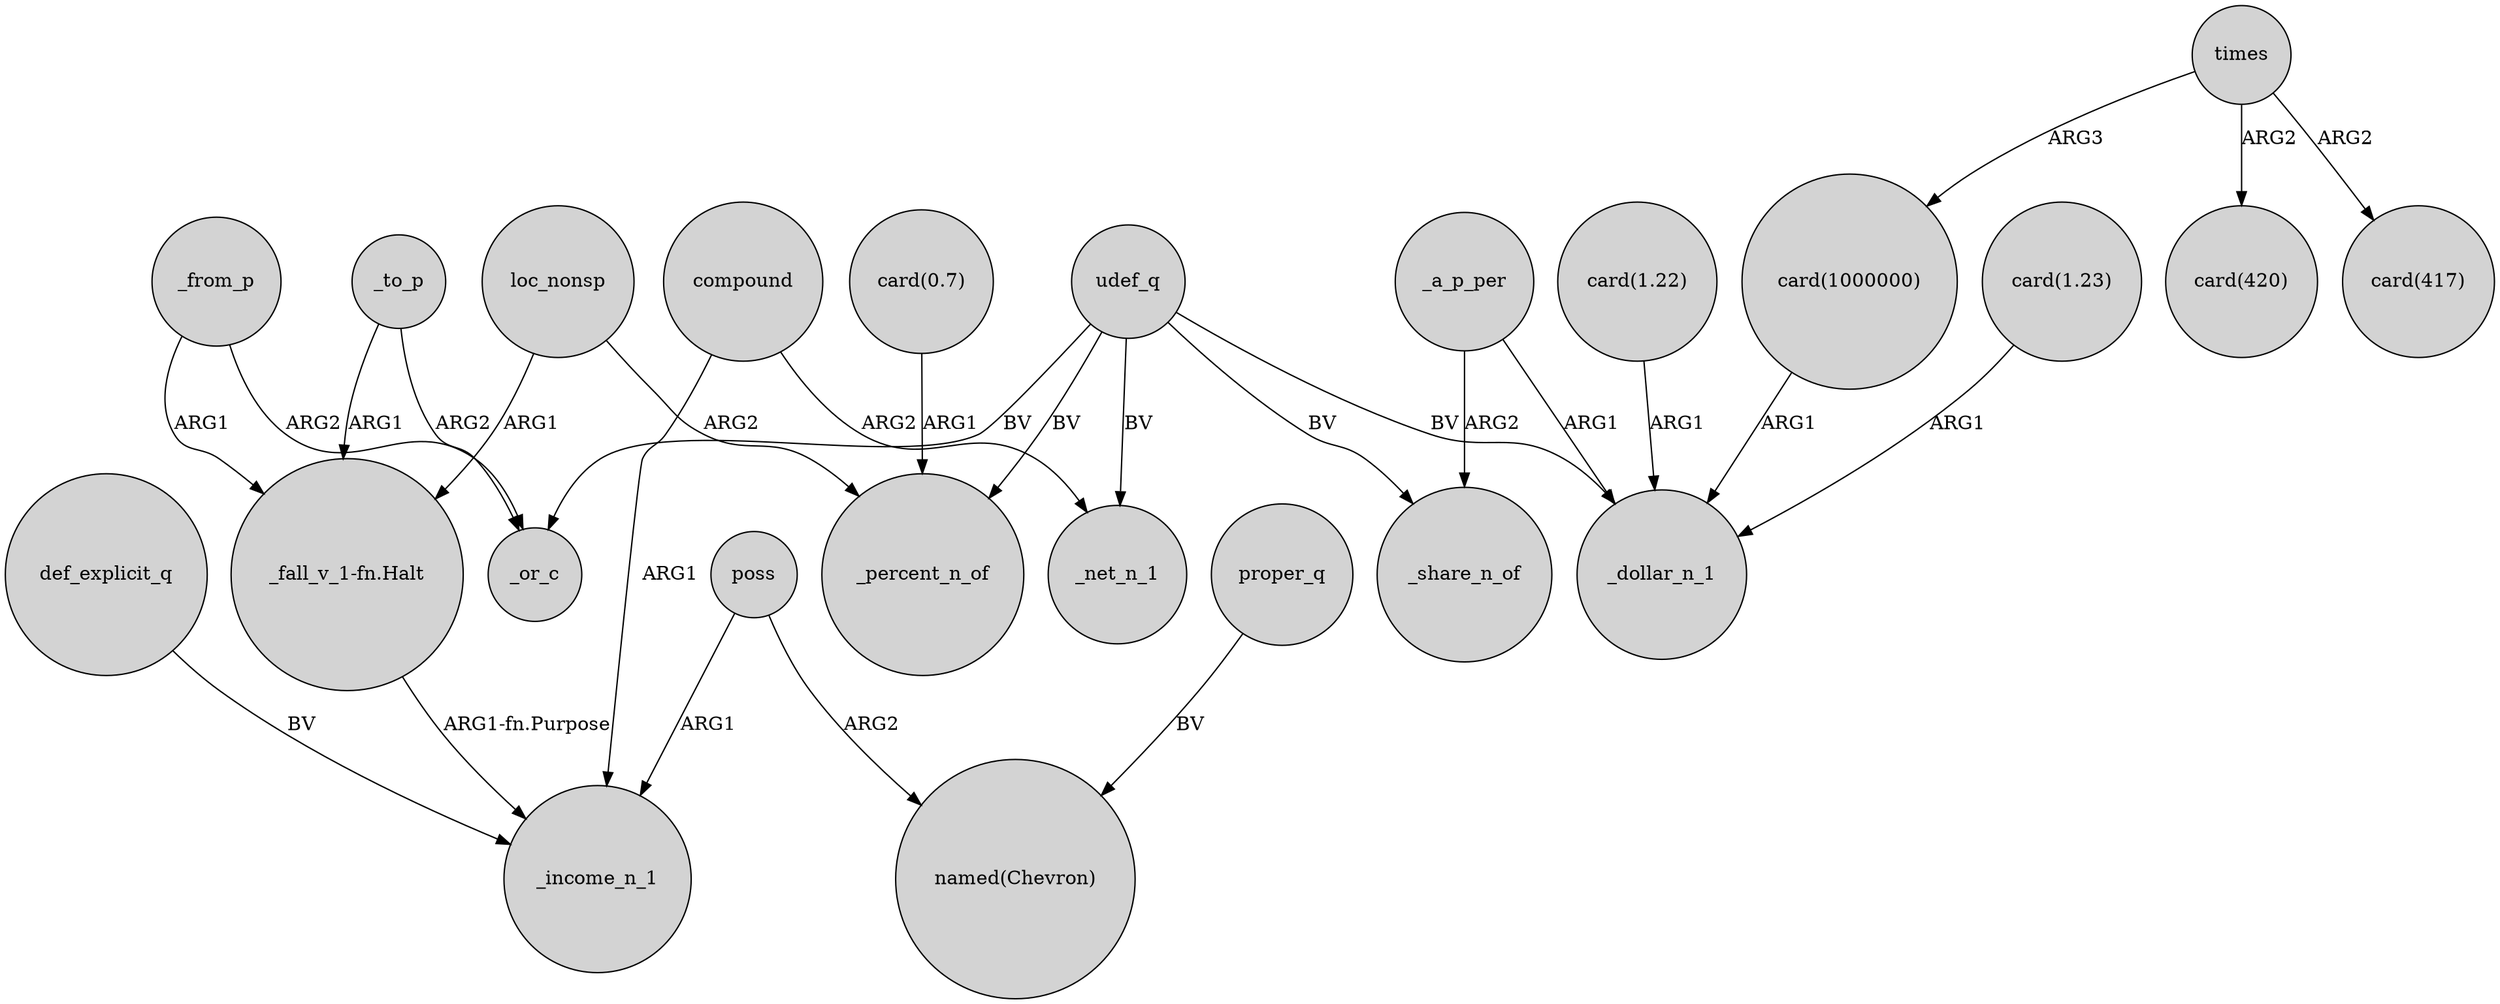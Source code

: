 digraph {
	node [shape=circle style=filled]
	_to_p -> _or_c [label=ARG2]
	compound -> _net_n_1 [label=ARG2]
	times -> "card(1000000)" [label=ARG3]
	times -> "card(420)" [label=ARG2]
	udef_q -> _or_c [label=BV]
	loc_nonsp -> "_fall_v_1-fn.Halt" [label=ARG1]
	def_explicit_q -> _income_n_1 [label=BV]
	compound -> _income_n_1 [label=ARG1]
	_a_p_per -> _share_n_of [label=ARG2]
	udef_q -> _percent_n_of [label=BV]
	poss -> _income_n_1 [label=ARG1]
	"card(0.7)" -> _percent_n_of [label=ARG1]
	udef_q -> _share_n_of [label=BV]
	udef_q -> _net_n_1 [label=BV]
	"card(1.23)" -> _dollar_n_1 [label=ARG1]
	udef_q -> _dollar_n_1 [label=BV]
	_from_p -> "_fall_v_1-fn.Halt" [label=ARG1]
	"card(1000000)" -> _dollar_n_1 [label=ARG1]
	_from_p -> _or_c [label=ARG2]
	_a_p_per -> _dollar_n_1 [label=ARG1]
	"card(1.22)" -> _dollar_n_1 [label=ARG1]
	"_fall_v_1-fn.Halt" -> _income_n_1 [label="ARG1-fn.Purpose"]
	poss -> "named(Chevron)" [label=ARG2]
	_to_p -> "_fall_v_1-fn.Halt" [label=ARG1]
	proper_q -> "named(Chevron)" [label=BV]
	times -> "card(417)" [label=ARG2]
	loc_nonsp -> _percent_n_of [label=ARG2]
}
